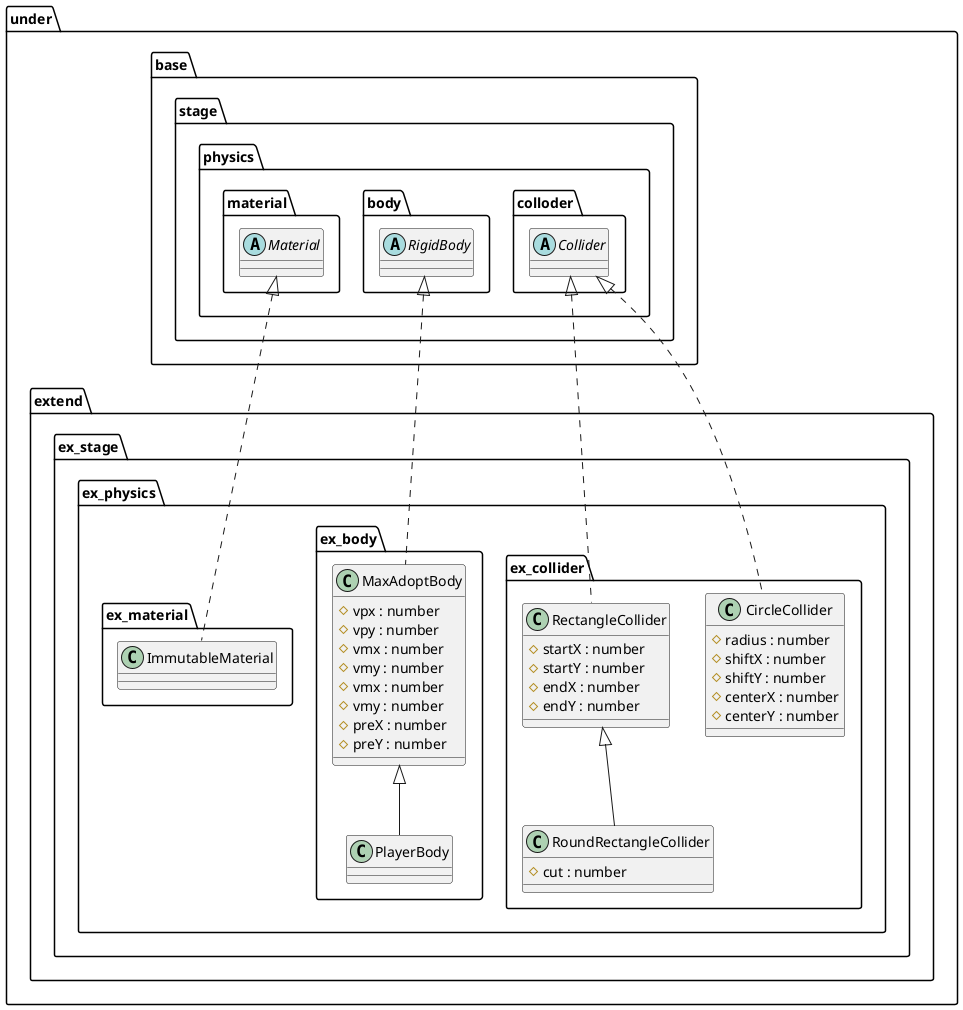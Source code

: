 @startuml PhysicalExtend

package under {
    package extend {
        package ex_stage {
            package ex_physics {
                package ex_collider {
                    class CircleCollider {
                        #radius : number
                        #shiftX : number
                        #shiftY : number
                        #centerX : number
                        #centerY : number
                    }
                    class RectangleCollider {
                        #startX : number
                        #startY : number
                        #endX : number
                        #endY : number
                    }
                    class RoundRectangleCollider {
                        #cut : number
                    }
                }
                package ex_body {
                    class MaxAdoptBody {
                        #vpx : number
                        #vpy : number
                        #vmx : number
                        #vmy : number
                        #vmx : number
                        #vmy : number
                        #preX : number
                        #preY : number
                    }
                    class PlayerBody
                }
                package ex_material {
                    class ImmutableMaterial
                }
            }
        }
    }
}

package under {
    package base {
        package stage {
            package physics {
                package colloder {
                    abstract Collider
                }
                package body {
                    abstract RigidBody
                }
                package material {
                    abstract Material
                }
            }
        }
    }
}

Collider <|.. RectangleCollider
Collider <|.. CircleCollider
RectangleCollider <|-- RoundRectangleCollider
RigidBody <|.. MaxAdoptBody
MaxAdoptBody <|-- PlayerBody
Material <|.. ImmutableMaterial

@enduml
